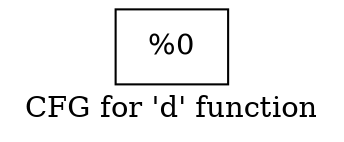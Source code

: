 digraph "CFG for 'd' function" {
	label="CFG for 'd' function";

	Node0x1ac85a0 [shape=record,label="{%0}"];
}
